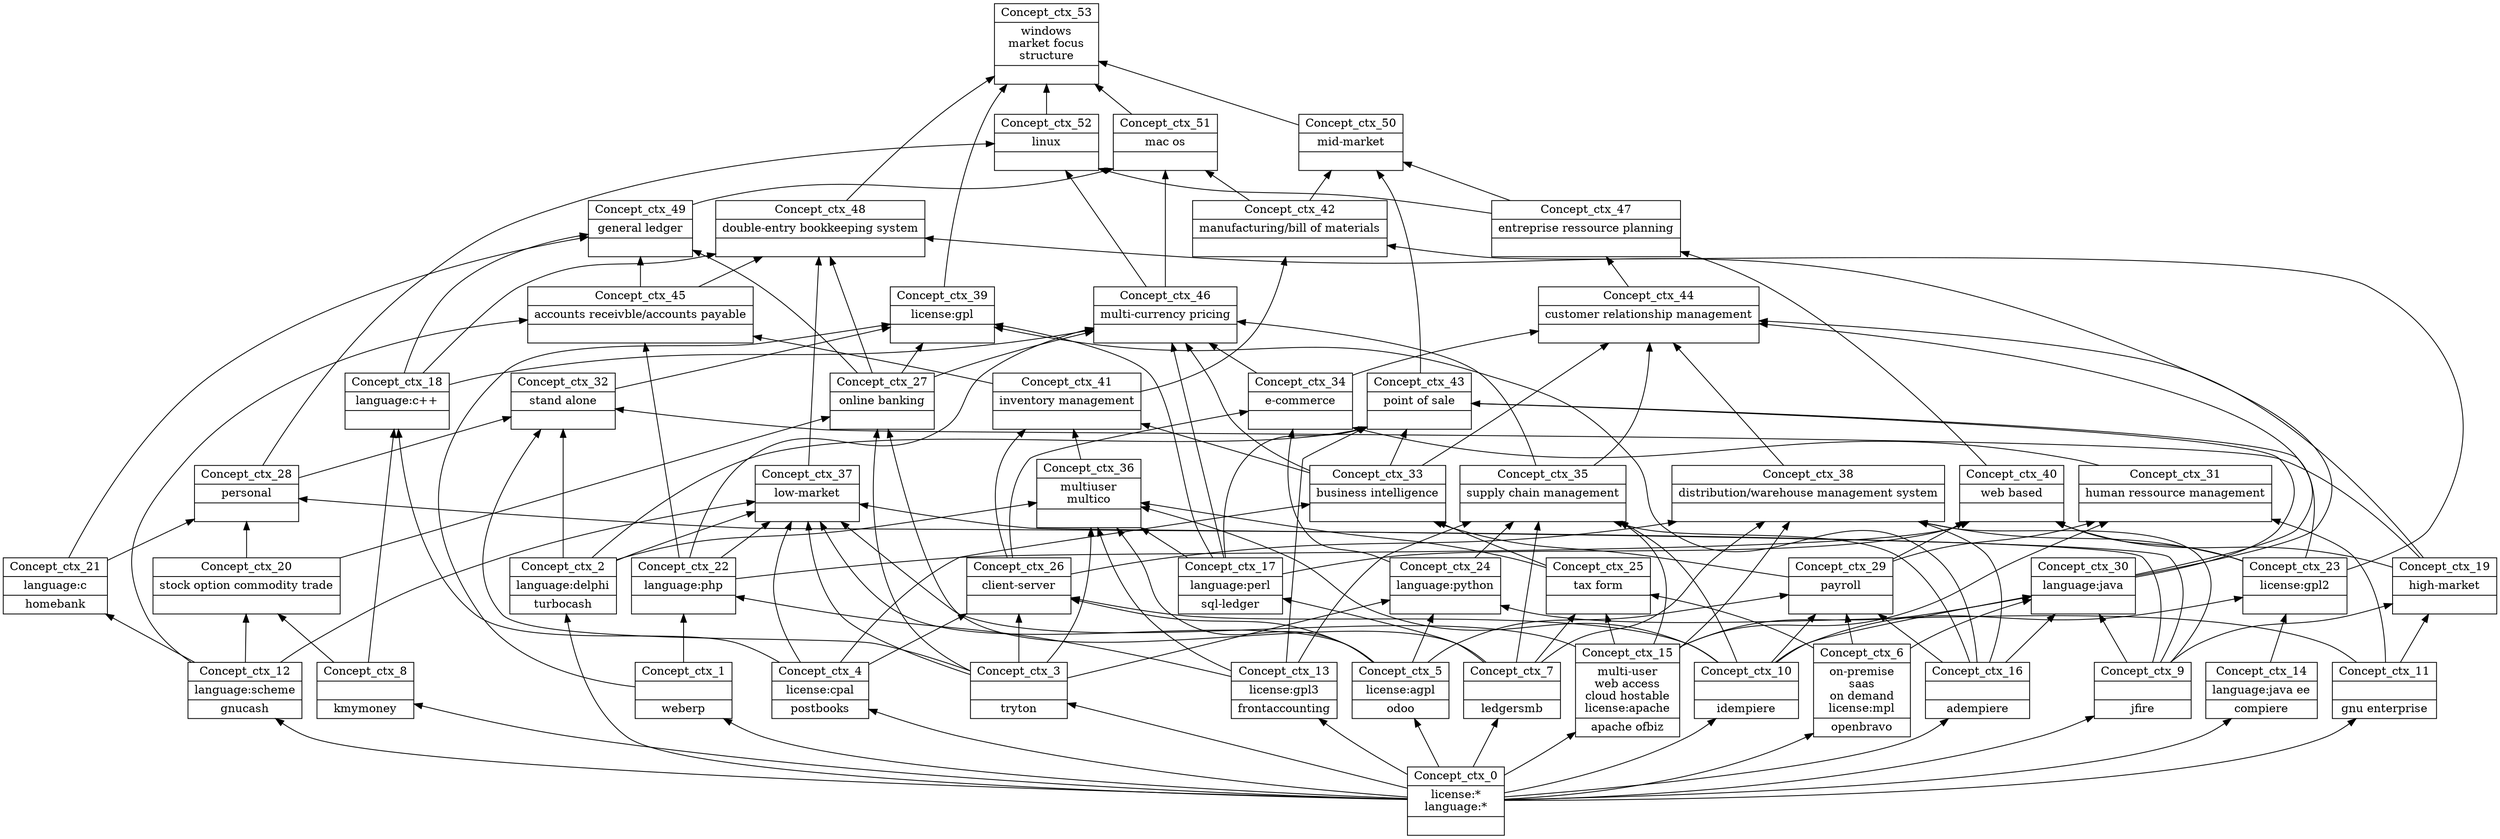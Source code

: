 digraph G { 
	rankdir=BT;
subgraph ctx { 
label="ctx";
1 [shape=record,label="{Concept_ctx_0|license:*\nlanguage:*\n|}"];
2 [shape=record,label="{Concept_ctx_7||ledgersmb\n}"];
3 [shape=record,label="{Concept_ctx_3||tryton\n}"];
4 [shape=record,label="{Concept_ctx_12|language:scheme\n|gnucash\n}"];
5 [shape=record,label="{Concept_ctx_6|on-premise\nsaas\non demand\nlicense:mpl\n|openbravo\n}"];
6 [shape=record,label="{Concept_ctx_15|multi-user\nweb access\ncloud hostable\nlicense:apache\n|apache ofbiz\n}"];
7 [shape=record,label="{Concept_ctx_5|license:agpl\n|odoo\n}"];
8 [shape=record,label="{Concept_ctx_9||jfire\n}"];
9 [shape=record,label="{Concept_ctx_11||gnu enterprise\n}"];
10 [shape=record,label="{Concept_ctx_2|language:delphi\n|turbocash\n}"];
11 [shape=record,label="{Concept_ctx_16||adempiere\n}"];
12 [shape=record,label="{Concept_ctx_1||weberp\n}"];
13 [shape=record,label="{Concept_ctx_10||idempiere\n}"];
14 [shape=record,label="{Concept_ctx_13|license:gpl3\n|frontaccounting\n}"];
15 [shape=record,label="{Concept_ctx_4|license:cpal\n|postbooks\n}"];
16 [shape=record,label="{Concept_ctx_14|language:java ee\n|compiere\n}"];
17 [shape=record,label="{Concept_ctx_8||kmymoney\n}"];
18 [shape=record,label="{Concept_ctx_20|stock option commodity trade\n|}"];
19 [shape=record,label="{Concept_ctx_19|high-market\n|}"];
20 [shape=record,label="{Concept_ctx_17|language:perl\n|sql-ledger\n}"];
21 [shape=record,label="{Concept_ctx_23|license:gpl2\n|}"];
22 [shape=record,label="{Concept_ctx_22|language:php\n|}"];
23 [shape=record,label="{Concept_ctx_21|language:c\n|homebank\n}"];
24 [shape=record,label="{Concept_ctx_18|language:c++\n|}"];
25 [shape=record,label="{Concept_ctx_25|tax form\n|}"];
26 [shape=record,label="{Concept_ctx_24|language:python\n|}"];
27 [shape=record,label="{Concept_ctx_27|online banking\n|}"];
28 [shape=record,label="{Concept_ctx_29|payroll\n|}"];
29 [shape=record,label="{Concept_ctx_28|personal\n|}"];
30 [shape=record,label="{Concept_ctx_26|client-server\n|}"];
31 [shape=record,label="{Concept_ctx_30|language:java\n|}"];
32 [shape=record,label="{Concept_ctx_31|human ressource management\n|}"];
33 [shape=record,label="{Concept_ctx_33|business intelligence\n|}"];
34 [shape=record,label="{Concept_ctx_32|stand alone\n|}"];
35 [shape=record,label="{Concept_ctx_34|e-commerce\n|}"];
36 [shape=record,label="{Concept_ctx_35|supply chain management\n|}"];
37 [shape=record,label="{Concept_ctx_38|distribution/warehouse management system\n|}"];
38 [shape=record,label="{Concept_ctx_36|multiuser\nmultico\n|}"];
39 [shape=record,label="{Concept_ctx_37|low-market\n|}"];
40 [shape=record,label="{Concept_ctx_41|inventory management\n|}"];
41 [shape=record,label="{Concept_ctx_40|web based\n|}"];
42 [shape=record,label="{Concept_ctx_39|license:gpl\n|}"];
43 [shape=record,label="{Concept_ctx_43|point of sale\n|}"];
44 [shape=record,label="{Concept_ctx_44|customer relationship management\n|}"];
45 [shape=record,label="{Concept_ctx_42|manufacturing/bill of materials\n|}"];
46 [shape=record,label="{Concept_ctx_45|accounts receivble/accounts payable\n|}"];
47 [shape=record,label="{Concept_ctx_46|multi-currency pricing\n|}"];
48 [shape=record,label="{Concept_ctx_47|entreprise ressource planning\n|}"];
49 [shape=record,label="{Concept_ctx_48|double-entry bookkeeping system\n|}"];
50 [shape=record,label="{Concept_ctx_49|general ledger\n|}"];
51 [shape=record,label="{Concept_ctx_50|mid-market\n|}"];
52 [shape=record,label="{Concept_ctx_51|mac os\n|}"];
53 [shape=record,label="{Concept_ctx_52|linux\n|}"];
54 [shape=record,label="{Concept_ctx_53|windows\nmarket focus\nstructure\n|}"];
	1 -> 2
	1 -> 3
	1 -> 4
	1 -> 5
	1 -> 6
	1 -> 7
	1 -> 8
	1 -> 9
	1 -> 10
	1 -> 11
	1 -> 12
	1 -> 13
	1 -> 14
	1 -> 15
	1 -> 16
	1 -> 17
	4 -> 18
	17 -> 18
	8 -> 19
	9 -> 19
	2 -> 20
	16 -> 21
	13 -> 21
	14 -> 22
	12 -> 22
	4 -> 23
	17 -> 24
	15 -> 24
	6 -> 25
	2 -> 25
	5 -> 25
	3 -> 26
	7 -> 26
	9 -> 26
	18 -> 27
	2 -> 27
	3 -> 27
	5 -> 28
	7 -> 28
	13 -> 28
	11 -> 28
	23 -> 29
	18 -> 29
	8 -> 29
	3 -> 30
	13 -> 30
	7 -> 30
	15 -> 30
	6 -> 31
	5 -> 31
	8 -> 31
	13 -> 31
	11 -> 31
	28 -> 32
	6 -> 32
	9 -> 32
	28 -> 33
	25 -> 33
	15 -> 33
	10 -> 34
	3 -> 34
	29 -> 34
	19 -> 34
	30 -> 35
	32 -> 35
	26 -> 35
	6 -> 36
	2 -> 36
	13 -> 36
	11 -> 36
	14 -> 36
	26 -> 36
	30 -> 37
	6 -> 37
	8 -> 37
	2 -> 37
	21 -> 37
	11 -> 37
	10 -> 38
	3 -> 38
	20 -> 38
	13 -> 38
	7 -> 38
	25 -> 38
	14 -> 38
	6 -> 39
	10 -> 39
	4 -> 39
	8 -> 39
	3 -> 39
	7 -> 39
	22 -> 39
	15 -> 39
	33 -> 40
	30 -> 40
	38 -> 40
	20 -> 41
	21 -> 41
	19 -> 41
	22 -> 41
	28 -> 41
	27 -> 42
	12 -> 42
	34 -> 42
	20 -> 42
	11 -> 42
	10 -> 43
	31 -> 43
	20 -> 43
	21 -> 43
	14 -> 43
	33 -> 43
	37 -> 44
	35 -> 44
	31 -> 44
	33 -> 44
	36 -> 44
	19 -> 44
	40 -> 45
	21 -> 45
	22 -> 46
	4 -> 46
	40 -> 46
	20 -> 47
	24 -> 47
	22 -> 47
	27 -> 47
	35 -> 47
	33 -> 47
	36 -> 47
	41 -> 48
	44 -> 48
	39 -> 49
	46 -> 49
	27 -> 49
	31 -> 49
	24 -> 49
	46 -> 50
	27 -> 50
	23 -> 50
	24 -> 50
	43 -> 51
	45 -> 51
	48 -> 51
	50 -> 52
	47 -> 52
	45 -> 52
	29 -> 53
	47 -> 53
	48 -> 53
	51 -> 54
	52 -> 54
	49 -> 54
	53 -> 54
	42 -> 54
}
}